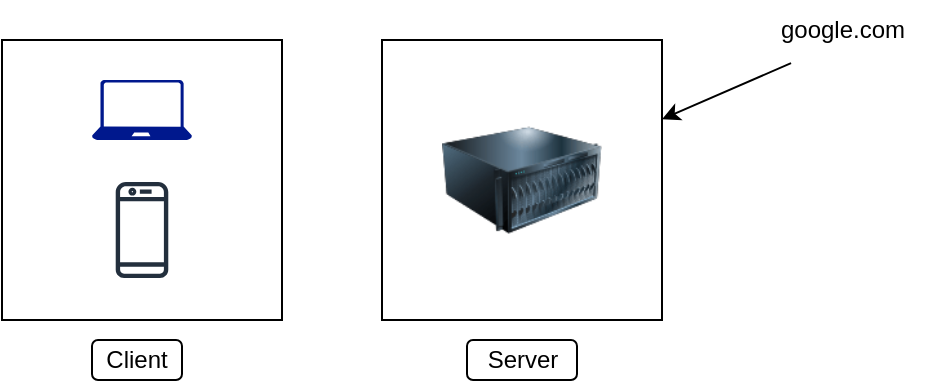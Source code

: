 <mxfile version="21.0.6" type="github">
  <diagram name="Page-1" id="aepuTdrFjPcCXe9jnQ7A">
    <mxGraphModel dx="724" dy="379" grid="1" gridSize="10" guides="1" tooltips="1" connect="1" arrows="1" fold="1" page="1" pageScale="1" pageWidth="850" pageHeight="1100" math="0" shadow="0">
      <root>
        <mxCell id="0" />
        <mxCell id="1" parent="0" />
        <mxCell id="twceubtKDlIxNp1lluug-1" value="" style="whiteSpace=wrap;html=1;aspect=fixed;" vertex="1" parent="1">
          <mxGeometry x="50" y="130" width="140" height="140" as="geometry" />
        </mxCell>
        <mxCell id="twceubtKDlIxNp1lluug-2" value="" style="whiteSpace=wrap;html=1;aspect=fixed;" vertex="1" parent="1">
          <mxGeometry x="240" y="130" width="140" height="140" as="geometry" />
        </mxCell>
        <mxCell id="twceubtKDlIxNp1lluug-3" value="" style="image;html=1;image=img/lib/clip_art/computers/Server_128x128.png" vertex="1" parent="1">
          <mxGeometry x="270" y="160" width="80" height="80" as="geometry" />
        </mxCell>
        <mxCell id="twceubtKDlIxNp1lluug-4" value="" style="sketch=0;aspect=fixed;pointerEvents=1;shadow=0;dashed=0;html=1;strokeColor=none;labelPosition=center;verticalLabelPosition=bottom;verticalAlign=top;align=center;fillColor=#00188D;shape=mxgraph.azure.laptop" vertex="1" parent="1">
          <mxGeometry x="95" y="150" width="50" height="30" as="geometry" />
        </mxCell>
        <mxCell id="twceubtKDlIxNp1lluug-5" value="" style="sketch=0;outlineConnect=0;fontColor=#232F3E;gradientColor=none;fillColor=#232F3D;strokeColor=none;dashed=0;verticalLabelPosition=bottom;verticalAlign=top;align=center;html=1;fontSize=12;fontStyle=0;aspect=fixed;pointerEvents=1;shape=mxgraph.aws4.mobile_client;" vertex="1" parent="1">
          <mxGeometry x="106.86" y="200" width="26.28" height="50" as="geometry" />
        </mxCell>
        <mxCell id="twceubtKDlIxNp1lluug-6" value="Client" style="rounded=1;whiteSpace=wrap;html=1;" vertex="1" parent="1">
          <mxGeometry x="95" y="280" width="45" height="20" as="geometry" />
        </mxCell>
        <mxCell id="twceubtKDlIxNp1lluug-7" value="Server" style="rounded=1;whiteSpace=wrap;html=1;" vertex="1" parent="1">
          <mxGeometry x="282.5" y="280" width="55" height="20" as="geometry" />
        </mxCell>
        <mxCell id="twceubtKDlIxNp1lluug-11" value="google.com" style="text;html=1;align=center;verticalAlign=middle;resizable=0;points=[];autosize=1;strokeColor=none;fillColor=none;" vertex="1" parent="1">
          <mxGeometry x="425" y="110" width="90" height="30" as="geometry" />
        </mxCell>
        <mxCell id="twceubtKDlIxNp1lluug-13" value="" style="endArrow=classic;html=1;rounded=0;exitX=0.217;exitY=1.052;exitDx=0;exitDy=0;exitPerimeter=0;" edge="1" parent="1" source="twceubtKDlIxNp1lluug-11" target="twceubtKDlIxNp1lluug-2">
          <mxGeometry width="50" height="50" relative="1" as="geometry">
            <mxPoint x="420" y="190" as="sourcePoint" />
            <mxPoint x="470" y="140" as="targetPoint" />
          </mxGeometry>
        </mxCell>
      </root>
    </mxGraphModel>
  </diagram>
</mxfile>
